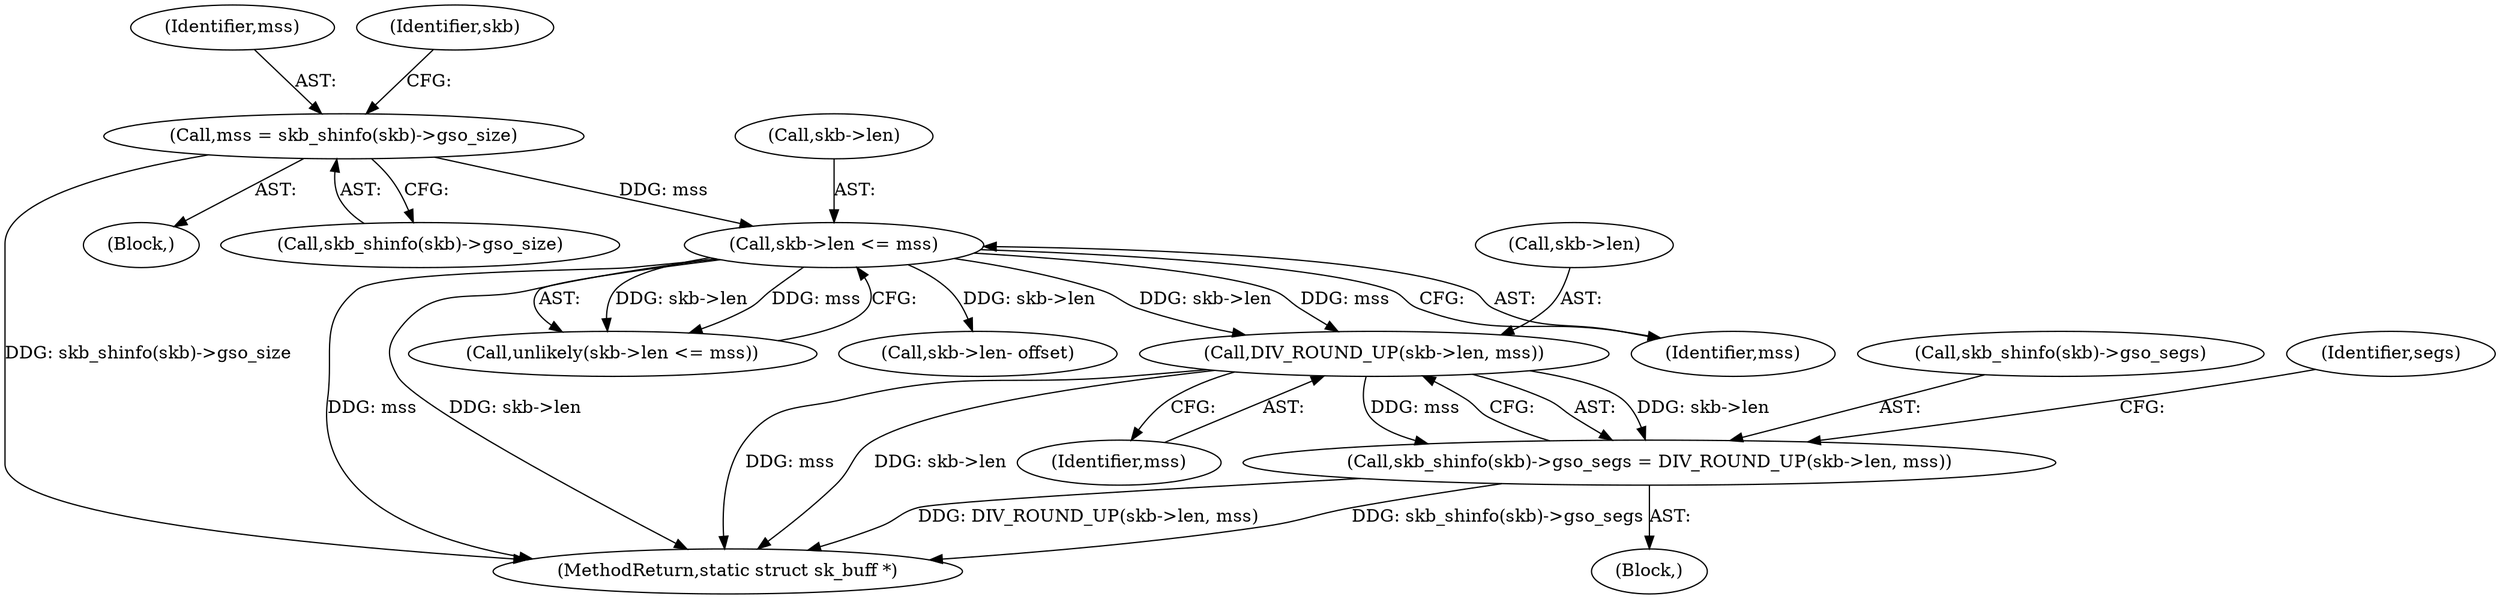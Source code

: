 digraph "0_linux_87c48fa3b4630905f98268dde838ee43626a060c_3@pointer" {
"1000176" [label="(Call,DIV_ROUND_UP(skb->len, mss))"];
"1000137" [label="(Call,skb->len <= mss)"];
"1000129" [label="(Call,mss = skb_shinfo(skb)->gso_size)"];
"1000171" [label="(Call,skb_shinfo(skb)->gso_segs = DIV_ROUND_UP(skb->len, mss))"];
"1000177" [label="(Call,skb->len)"];
"1000138" [label="(Call,skb->len)"];
"1000172" [label="(Call,skb_shinfo(skb)->gso_segs)"];
"1000141" [label="(Identifier,mss)"];
"1000176" [label="(Call,DIV_ROUND_UP(skb->len, mss))"];
"1000130" [label="(Identifier,mss)"];
"1000129" [label="(Call,mss = skb_shinfo(skb)->gso_size)"];
"1000131" [label="(Call,skb_shinfo(skb)->gso_size)"];
"1000139" [label="(Identifier,skb)"];
"1000149" [label="(Block,)"];
"1000308" [label="(MethodReturn,static struct sk_buff *)"];
"1000182" [label="(Identifier,segs)"];
"1000137" [label="(Call,skb->len <= mss)"];
"1000136" [label="(Call,unlikely(skb->len <= mss))"];
"1000108" [label="(Block,)"];
"1000180" [label="(Identifier,mss)"];
"1000171" [label="(Call,skb_shinfo(skb)->gso_segs = DIV_ROUND_UP(skb->len, mss))"];
"1000194" [label="(Call,skb->len- offset)"];
"1000176" -> "1000171"  [label="AST: "];
"1000176" -> "1000180"  [label="CFG: "];
"1000177" -> "1000176"  [label="AST: "];
"1000180" -> "1000176"  [label="AST: "];
"1000171" -> "1000176"  [label="CFG: "];
"1000176" -> "1000308"  [label="DDG: mss"];
"1000176" -> "1000308"  [label="DDG: skb->len"];
"1000176" -> "1000171"  [label="DDG: skb->len"];
"1000176" -> "1000171"  [label="DDG: mss"];
"1000137" -> "1000176"  [label="DDG: skb->len"];
"1000137" -> "1000176"  [label="DDG: mss"];
"1000137" -> "1000136"  [label="AST: "];
"1000137" -> "1000141"  [label="CFG: "];
"1000138" -> "1000137"  [label="AST: "];
"1000141" -> "1000137"  [label="AST: "];
"1000136" -> "1000137"  [label="CFG: "];
"1000137" -> "1000308"  [label="DDG: mss"];
"1000137" -> "1000308"  [label="DDG: skb->len"];
"1000137" -> "1000136"  [label="DDG: skb->len"];
"1000137" -> "1000136"  [label="DDG: mss"];
"1000129" -> "1000137"  [label="DDG: mss"];
"1000137" -> "1000194"  [label="DDG: skb->len"];
"1000129" -> "1000108"  [label="AST: "];
"1000129" -> "1000131"  [label="CFG: "];
"1000130" -> "1000129"  [label="AST: "];
"1000131" -> "1000129"  [label="AST: "];
"1000139" -> "1000129"  [label="CFG: "];
"1000129" -> "1000308"  [label="DDG: skb_shinfo(skb)->gso_size"];
"1000171" -> "1000149"  [label="AST: "];
"1000172" -> "1000171"  [label="AST: "];
"1000182" -> "1000171"  [label="CFG: "];
"1000171" -> "1000308"  [label="DDG: skb_shinfo(skb)->gso_segs"];
"1000171" -> "1000308"  [label="DDG: DIV_ROUND_UP(skb->len, mss)"];
}
